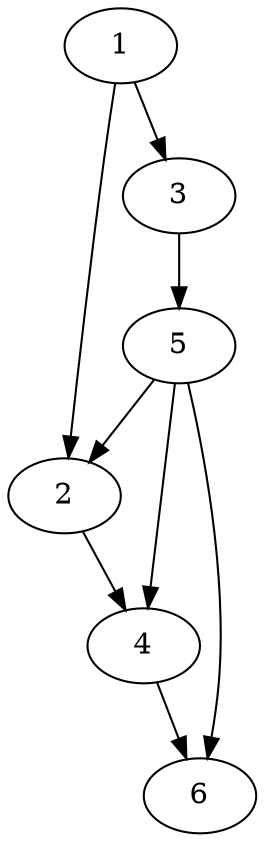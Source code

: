 digraph G {
    
    1 -> 2;
    1 -> 3;
    
    2 -> 4;
    
    3 -> 5;
    
    4 -> 6;
    
    5 -> 2;
    5 -> 4;
    5 -> 6;    
}
